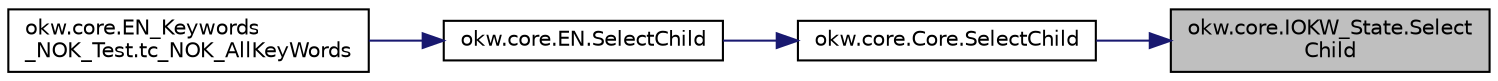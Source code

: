 digraph "okw.core.IOKW_State.SelectChild"
{
 // INTERACTIVE_SVG=YES
 // LATEX_PDF_SIZE
  edge [fontname="Helvetica",fontsize="10",labelfontname="Helvetica",labelfontsize="10"];
  node [fontname="Helvetica",fontsize="10",shape=record];
  rankdir="RL";
  Node1377 [label="okw.core.IOKW_State.Select\lChild",height=0.2,width=0.4,color="black", fillcolor="grey75", style="filled", fontcolor="black",tooltip="Setzt den Wert von SELECTEDCHILD auf den Wert von FN."];
  Node1377 -> Node1378 [dir="back",color="midnightblue",fontsize="10",style="solid",fontname="Helvetica"];
  Node1378 [label="okw.core.Core.SelectChild",height=0.2,width=0.4,color="black", fillcolor="white", style="filled",URL="$classokw_1_1core_1_1_core.html#a7289e7dad7d13ac4f97a7ad278663651",tooltip="Setzt den Wert von SELECTEDCHILD auf den Wert von FN."];
  Node1378 -> Node1379 [dir="back",color="midnightblue",fontsize="10",style="solid",fontname="Helvetica"];
  Node1379 [label="okw.core.EN.SelectChild",height=0.2,width=0.4,color="black", fillcolor="white", style="filled",URL="$classokw_1_1core_1_1_e_n.html#aac639a580a5615fcd882126dac09e282",tooltip="Setzt den Wert von SELECTEDCHILD auf den Wert von FN."];
  Node1379 -> Node1380 [dir="back",color="midnightblue",fontsize="10",style="solid",fontname="Helvetica"];
  Node1380 [label="okw.core.EN_Keywords\l_NOK_Test.tc_NOK_AllKeyWords",height=0.2,width=0.4,color="black", fillcolor="white", style="filled",URL="$classokw_1_1core_1_1_e_n___keywords___n_o_k___test.html#a81a960a2341dfb0e27da7871291c84dc",tooltip="Prüft methoden aufruf für einen einfachen Click."];
}
